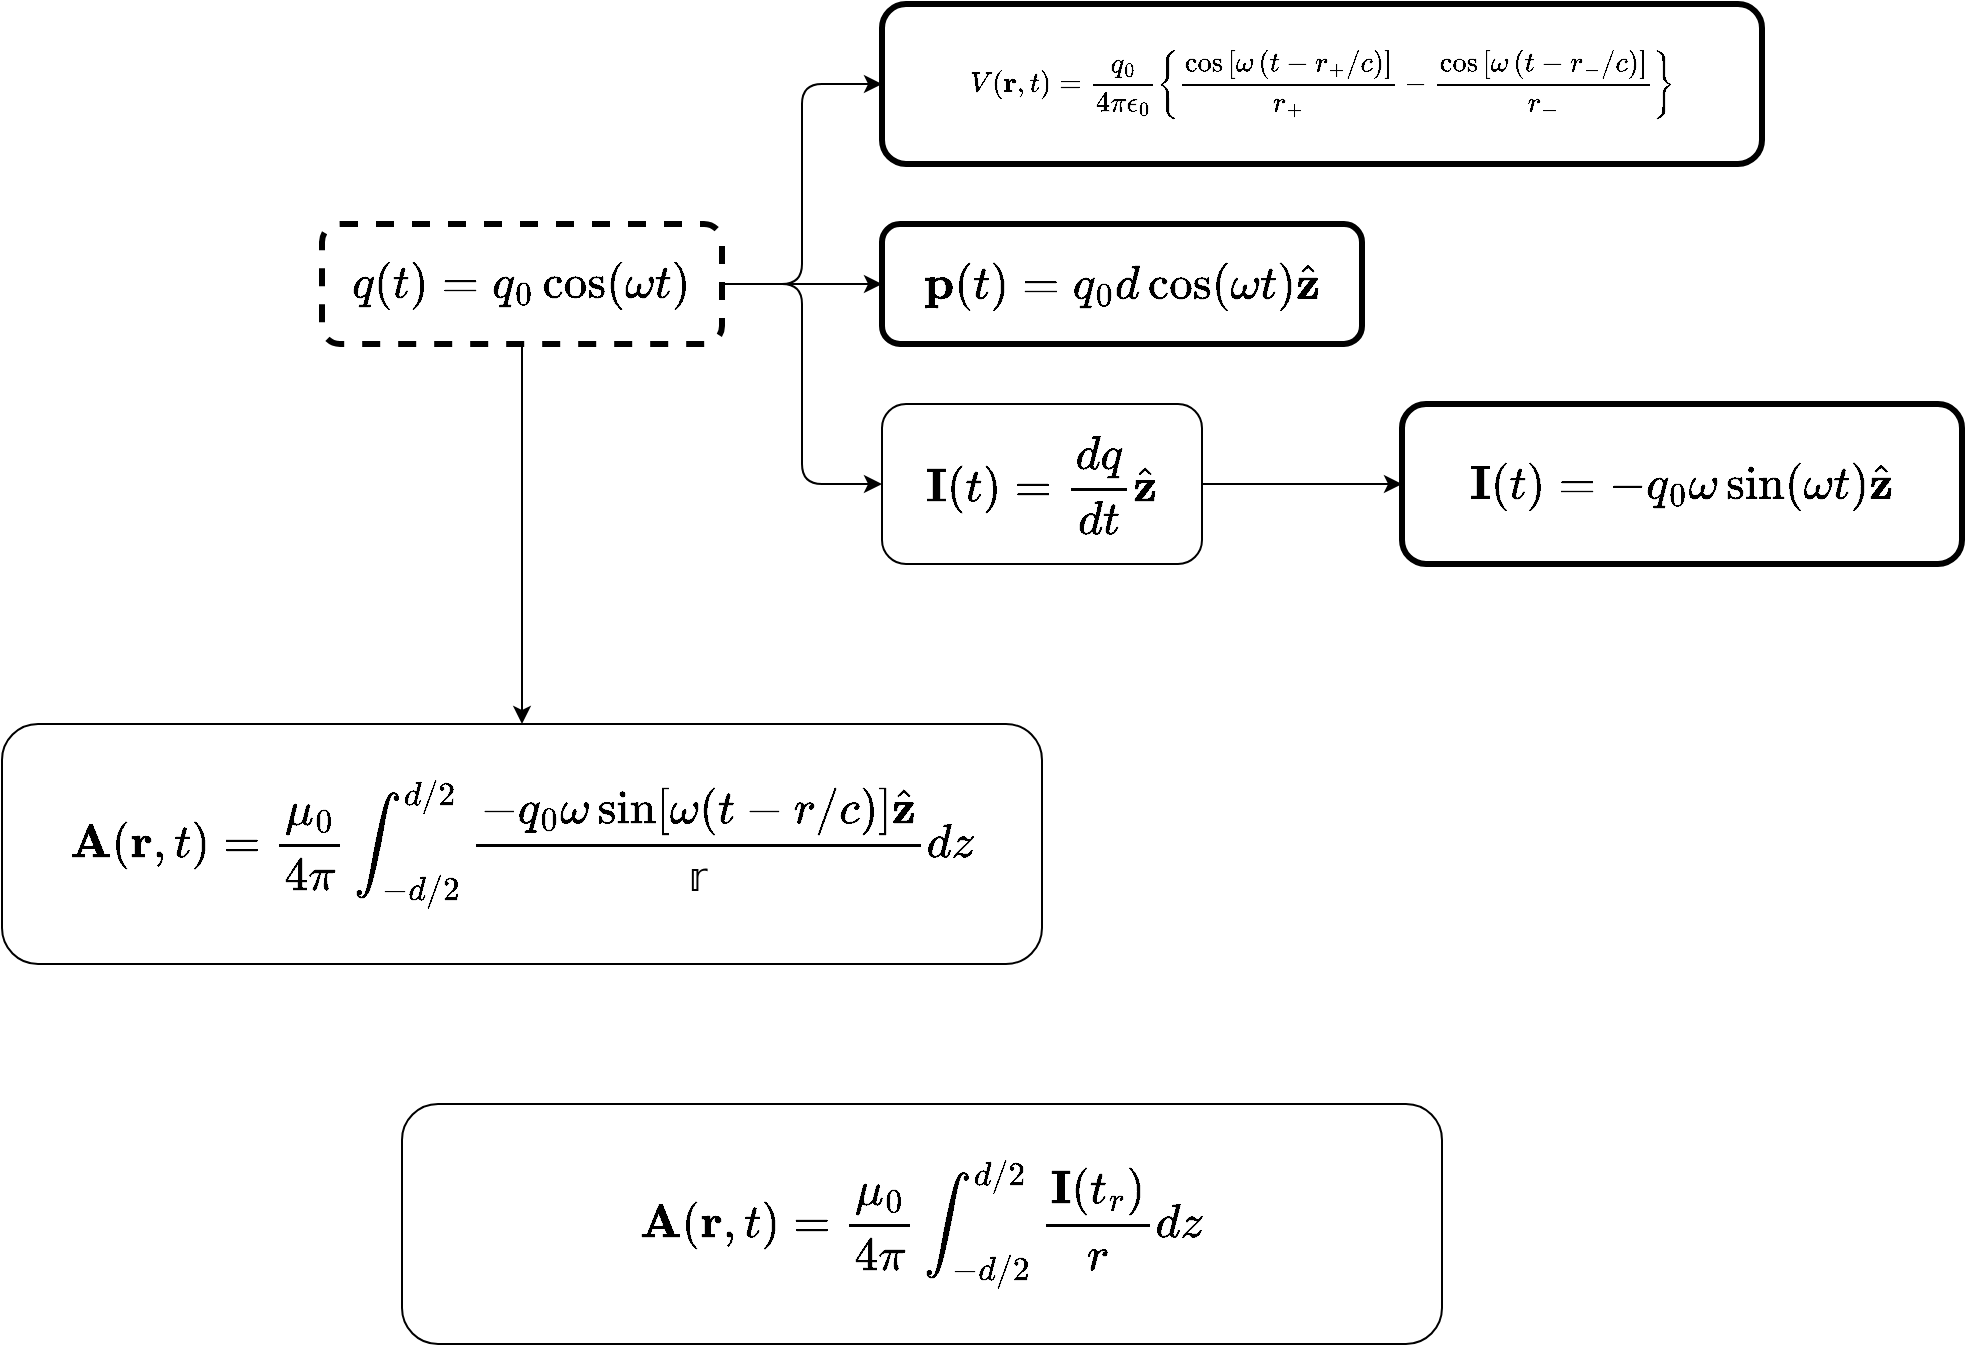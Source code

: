 <mxfile version="14.5.6" type="device"><diagram id="zrVul62lJx-7S8IOdKE7" name="Page-1"><mxGraphModel dx="1751" dy="723" grid="1" gridSize="10" guides="1" tooltips="1" connect="1" arrows="1" fold="1" page="1" pageScale="1" pageWidth="827" pageHeight="1169" math="1" shadow="0"><root><mxCell id="0"/><mxCell id="1" parent="0"/><mxCell id="oBxZZGVOkpx9dGF-wP_h-43" value="$$V(\mathbf{r}, t)=\frac{q_{0}&lt;br&gt;}{4 \pi \epsilon_{0}}\left\{\frac{\cos \left[\omega\left(t-r_{+} / c\right)\right]}{r_{+}}-\frac{\cos \left[\omega\left(t-r_{-} / c\right)\right]}{r_{-}}\right\}$$" style="rounded=1;whiteSpace=wrap;html=1;strokeWidth=3;" vertex="1" parent="1"><mxGeometry x="200" y="120" width="440" height="80" as="geometry"/></mxCell><mxCell id="oBxZZGVOkpx9dGF-wP_h-46" style="edgeStyle=orthogonalEdgeStyle;rounded=1;orthogonalLoop=1;jettySize=auto;html=1;entryX=0;entryY=0.5;entryDx=0;entryDy=0;strokeColor=#000000;fontFamily=Helvetica;fontSize=20;fontColor=#000000;" edge="1" parent="1" source="oBxZZGVOkpx9dGF-wP_h-44" target="oBxZZGVOkpx9dGF-wP_h-43"><mxGeometry relative="1" as="geometry"/></mxCell><mxCell id="oBxZZGVOkpx9dGF-wP_h-47" style="edgeStyle=orthogonalEdgeStyle;rounded=1;orthogonalLoop=1;jettySize=auto;html=1;entryX=0;entryY=0.5;entryDx=0;entryDy=0;strokeColor=#000000;fontFamily=Helvetica;fontSize=20;fontColor=#000000;" edge="1" parent="1" source="oBxZZGVOkpx9dGF-wP_h-44" target="oBxZZGVOkpx9dGF-wP_h-45"><mxGeometry relative="1" as="geometry"/></mxCell><mxCell id="oBxZZGVOkpx9dGF-wP_h-49" style="edgeStyle=orthogonalEdgeStyle;rounded=1;orthogonalLoop=1;jettySize=auto;html=1;entryX=0;entryY=0.5;entryDx=0;entryDy=0;strokeColor=#000000;fontFamily=Helvetica;fontSize=20;fontColor=#000000;" edge="1" parent="1" source="oBxZZGVOkpx9dGF-wP_h-44" target="oBxZZGVOkpx9dGF-wP_h-48"><mxGeometry relative="1" as="geometry"/></mxCell><mxCell id="oBxZZGVOkpx9dGF-wP_h-53" value="" style="edgeStyle=orthogonalEdgeStyle;rounded=1;orthogonalLoop=1;jettySize=auto;html=1;strokeColor=#000000;fontFamily=Helvetica;fontSize=20;fontColor=#000000;" edge="1" parent="1" source="oBxZZGVOkpx9dGF-wP_h-44" target="oBxZZGVOkpx9dGF-wP_h-52"><mxGeometry relative="1" as="geometry"/></mxCell><mxCell id="oBxZZGVOkpx9dGF-wP_h-44" value="$$q(t)=q_{0} \cos (\omega t)$$" style="rounded=1;whiteSpace=wrap;html=1;shadow=0;glass=0;labelBackgroundColor=none;sketch=0;strokeColor=#000000;strokeWidth=3;fillColor=none;gradientColor=none;fontFamily=Helvetica;fontSize=20;fontColor=#000000;dashed=1;" vertex="1" parent="1"><mxGeometry x="-80" y="230" width="200" height="60" as="geometry"/></mxCell><mxCell id="oBxZZGVOkpx9dGF-wP_h-45" value="$$\mathbf{p}(t)=q_{0} d \cos (\omega t) \hat{\mathbf{z}}$$" style="rounded=1;whiteSpace=wrap;html=1;shadow=0;glass=0;labelBackgroundColor=none;sketch=0;strokeColor=#000000;strokeWidth=3;fillColor=none;gradientColor=none;fontFamily=Helvetica;fontSize=20;fontColor=#000000;" vertex="1" parent="1"><mxGeometry x="200" y="230" width="240" height="60" as="geometry"/></mxCell><mxCell id="oBxZZGVOkpx9dGF-wP_h-51" value="" style="edgeStyle=orthogonalEdgeStyle;rounded=1;orthogonalLoop=1;jettySize=auto;html=1;strokeColor=#000000;fontFamily=Helvetica;fontSize=20;fontColor=#000000;" edge="1" parent="1" source="oBxZZGVOkpx9dGF-wP_h-48" target="oBxZZGVOkpx9dGF-wP_h-50"><mxGeometry relative="1" as="geometry"/></mxCell><mxCell id="oBxZZGVOkpx9dGF-wP_h-48" value="$$\mathbf{I}(t)=\frac{d q}{d t} \hat{\mathbf{z}}$$" style="rounded=1;whiteSpace=wrap;html=1;shadow=0;glass=0;labelBackgroundColor=none;sketch=0;strokeColor=#000000;strokeWidth=1;fillColor=none;gradientColor=none;fontFamily=Helvetica;fontSize=20;fontColor=#000000;" vertex="1" parent="1"><mxGeometry x="200" y="320" width="160" height="80" as="geometry"/></mxCell><mxCell id="oBxZZGVOkpx9dGF-wP_h-50" value="&lt;span&gt;$$\mathbf{I}(t)=-q_{0} \omega \sin (\omega t) \hat{\mathbf{z}}$$&lt;/span&gt;" style="whiteSpace=wrap;html=1;rounded=1;shadow=0;fontSize=20;strokeWidth=3;fillColor=none;glass=0;sketch=0;" vertex="1" parent="1"><mxGeometry x="460" y="320" width="280" height="80" as="geometry"/></mxCell><mxCell id="oBxZZGVOkpx9dGF-wP_h-52" value="&lt;span style=&quot;text-align: left&quot;&gt;$$\mathbf{A}(\mathbf{r}, t)=\frac{\mu_{0}}{4 \pi} \int_{-d / 2}^{d / 2} \frac{-q_{0} \omega \sin [\omega(t-r / c)] \hat{\mathbf{z}}}{\mathbb{r}} d z$$&lt;/span&gt;" style="whiteSpace=wrap;html=1;rounded=1;shadow=0;fontSize=20;strokeWidth=1;fillColor=none;glass=0;sketch=0;" vertex="1" parent="1"><mxGeometry x="-240" y="480" width="520" height="120" as="geometry"/></mxCell><mxCell id="oBxZZGVOkpx9dGF-wP_h-54" value="$$\mathbf{A}(\mathbf{r}, t)=\frac{\mu_{0}}{4 \pi} \int_{-d / 2}^{d / 2} \frac{\mathbf{I}(t_r)}{r} d z$$" style="whiteSpace=wrap;html=1;rounded=1;shadow=0;fontSize=20;strokeWidth=1;fillColor=none;glass=0;sketch=0;" vertex="1" parent="1"><mxGeometry x="-40" y="670" width="520" height="120" as="geometry"/></mxCell></root></mxGraphModel></diagram></mxfile>